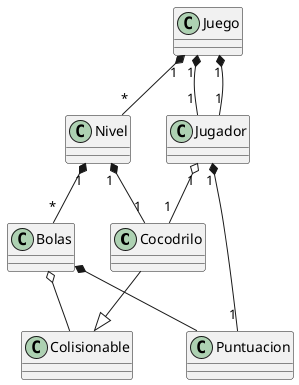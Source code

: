 docs/traga_bolas.puml

@startuml traga_bolas

class Cocodrilo
class Bolas

class Juego
class Puntuacion
class Nivel
class Jugador
class Colisionable

Juego "1" *-- "*" Nivel
Nivel "1" *-- "*" Bolas
Nivel "1" *-- "1" Cocodrilo

Jugador "1" o-- "1" Cocodrilo

Juego "1" *-- "1" Jugador
Jugador "1" *-- "1" Puntuacion

Juego "1" *-- "1" Jugador

Bolas o-- Colisionable

Cocodrilo --|> Colisionable

Bolas *-- Puntuacion

@enduml
